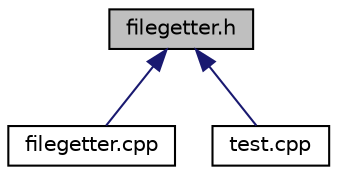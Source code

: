 digraph "filegetter.h"
{
  edge [fontname="Helvetica",fontsize="10",labelfontname="Helvetica",labelfontsize="10"];
  node [fontname="Helvetica",fontsize="10",shape=record];
  Node6 [label="filegetter.h",height=0.2,width=0.4,color="black", fillcolor="grey75", style="filled", fontcolor="black"];
  Node6 -> Node7 [dir="back",color="midnightblue",fontsize="10",style="solid",fontname="Helvetica"];
  Node7 [label="filegetter.cpp",height=0.2,width=0.4,color="black", fillcolor="white", style="filled",URL="$filegetter_8cpp.html"];
  Node6 -> Node8 [dir="back",color="midnightblue",fontsize="10",style="solid",fontname="Helvetica"];
  Node8 [label="test.cpp",height=0.2,width=0.4,color="black", fillcolor="white", style="filled",URL="$test_8cpp.html"];
}
